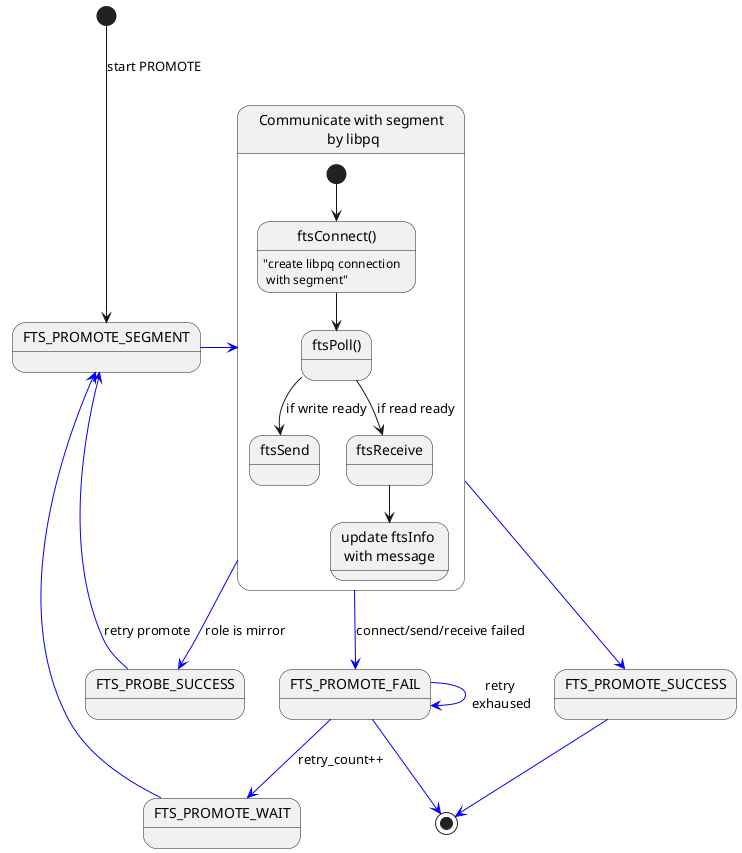 @startuml
[*] --> FTS_PROMOTE_SEGMENT : start PROMOTE
FTS_PROMOTE_SEGMENT -right[#blue]-> StateSocket
StateSocket -[#blue]-> FTS_PROMOTE_SUCCESS
StateSocket -[#blue]-> FTS_PROBE_SUCCESS : role is mirror
FTS_PROMOTE_SUCCESS -[#blue]-> [*]
StateSocket -[#blue]-> FTS_PROMOTE_FAIL : connect/send/receive failed
FTS_PROMOTE_FAIL -[#blue]-> FTS_PROMOTE_WAIT : retry_count++
FTS_PROMOTE_WAIT -[#blue]-> FTS_PROMOTE_SEGMENT
FTS_PROMOTE_FAIL -[#blue]-> FTS_PROMOTE_FAIL : retry \nexhaused
FTS_PROMOTE_FAIL -[#blue]-> [*]
FTS_PROBE_SUCCESS -[#blue]-> FTS_PROMOTE_SEGMENT : retry promote

state "Communicate with segment\n by libpq" as StateSocket {
  state "ftsConnect()" as long1
  long1 : "create libpq connection\n with segment"
  [*] --> long1
  state "ftsPoll()" as poll
  state "update ftsInfo \nwith message" as update
  long1 -down-> poll
  poll --> ftsSend : if write ready
  poll --> ftsReceive : if read ready
  ftsReceive -down-> update
}
@enduml
